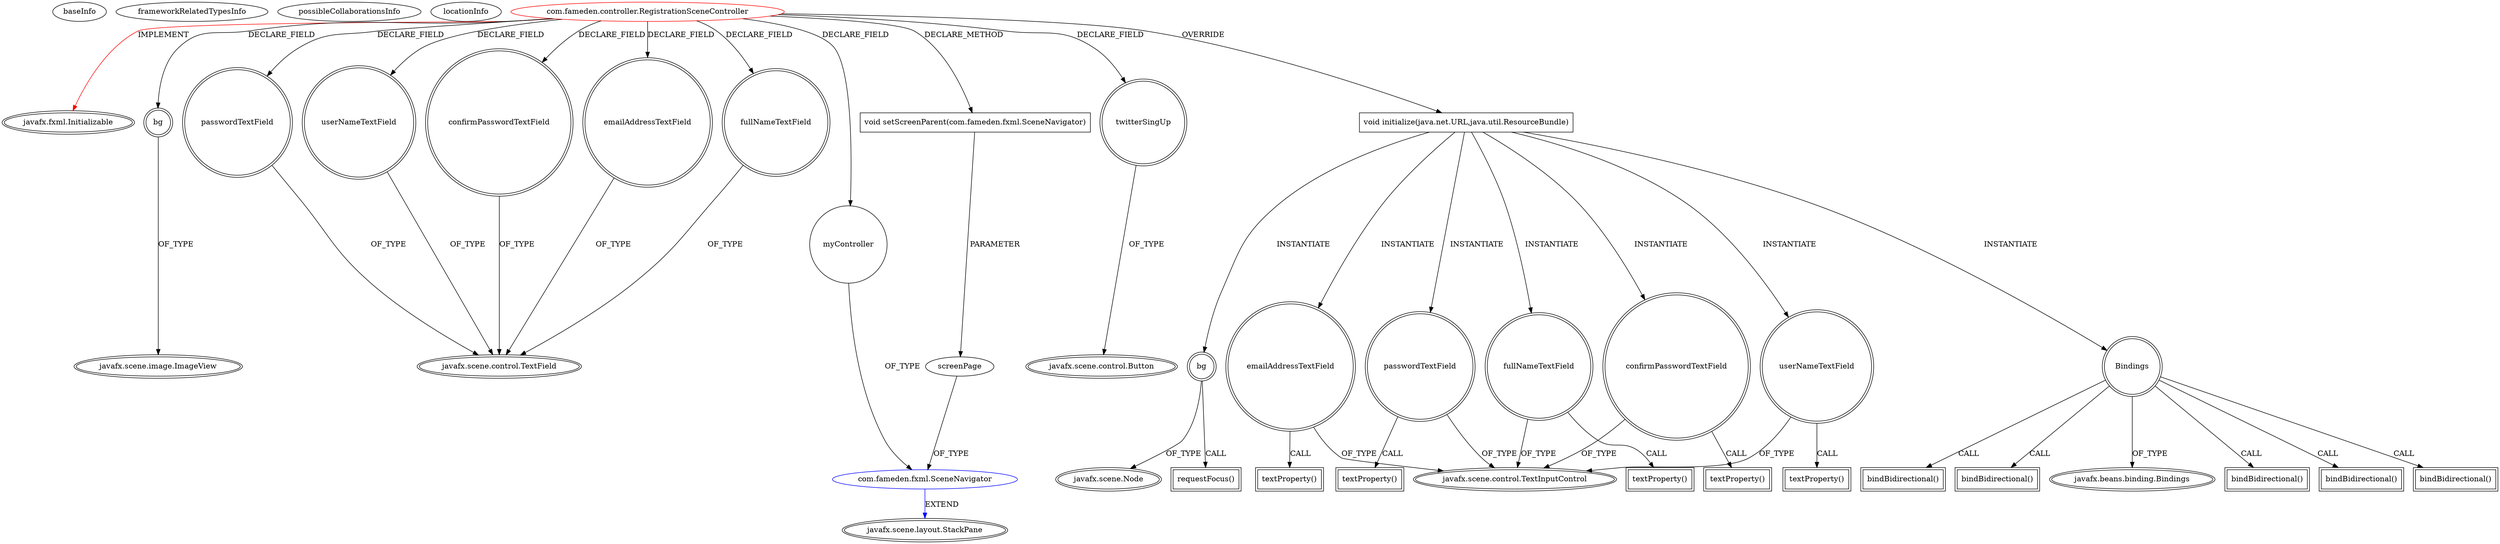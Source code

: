 digraph {
baseInfo[graphId=4004,category="extension_graph",isAnonymous=false,possibleRelation=true]
frameworkRelatedTypesInfo[0="javafx.fxml.Initializable"]
possibleCollaborationsInfo[0="4004~CLIENT_METHOD_DECLARATION-PARAMETER_DECLARATION-FIELD_DECLARATION-~javafx.fxml.Initializable ~javafx.scene.layout.StackPane ~false~false"]
locationInfo[projectName="ravjot28-FameDen",filePath="/ravjot28-FameDen/FameDen-master/src/com/fameden/controller/RegistrationSceneController.java",contextSignature="RegistrationSceneController",graphId="4004"]
0[label="com.fameden.controller.RegistrationSceneController",vertexType="ROOT_CLIENT_CLASS_DECLARATION",isFrameworkType=false,color=red]
1[label="javafx.fxml.Initializable",vertexType="FRAMEWORK_INTERFACE_TYPE",isFrameworkType=true,peripheries=2]
2[label="bg",vertexType="FIELD_DECLARATION",isFrameworkType=true,peripheries=2,shape=circle]
3[label="javafx.scene.image.ImageView",vertexType="FRAMEWORK_CLASS_TYPE",isFrameworkType=true,peripheries=2]
4[label="confirmPasswordTextField",vertexType="FIELD_DECLARATION",isFrameworkType=true,peripheries=2,shape=circle]
5[label="javafx.scene.control.TextField",vertexType="FRAMEWORK_CLASS_TYPE",isFrameworkType=true,peripheries=2]
6[label="emailAddressTextField",vertexType="FIELD_DECLARATION",isFrameworkType=true,peripheries=2,shape=circle]
8[label="fullNameTextField",vertexType="FIELD_DECLARATION",isFrameworkType=true,peripheries=2,shape=circle]
10[label="myController",vertexType="FIELD_DECLARATION",isFrameworkType=false,shape=circle]
11[label="com.fameden.fxml.SceneNavigator",vertexType="REFERENCE_CLIENT_CLASS_DECLARATION",isFrameworkType=false,color=blue]
12[label="javafx.scene.layout.StackPane",vertexType="FRAMEWORK_CLASS_TYPE",isFrameworkType=true,peripheries=2]
13[label="passwordTextField",vertexType="FIELD_DECLARATION",isFrameworkType=true,peripheries=2,shape=circle]
15[label="twitterSingUp",vertexType="FIELD_DECLARATION",isFrameworkType=true,peripheries=2,shape=circle]
16[label="javafx.scene.control.Button",vertexType="FRAMEWORK_CLASS_TYPE",isFrameworkType=true,peripheries=2]
17[label="userNameTextField",vertexType="FIELD_DECLARATION",isFrameworkType=true,peripheries=2,shape=circle]
19[label="void initialize(java.net.URL,java.util.ResourceBundle)",vertexType="OVERRIDING_METHOD_DECLARATION",isFrameworkType=false,shape=box]
20[label="bg",vertexType="VARIABLE_EXPRESION",isFrameworkType=true,peripheries=2,shape=circle]
22[label="javafx.scene.Node",vertexType="FRAMEWORK_CLASS_TYPE",isFrameworkType=true,peripheries=2]
21[label="requestFocus()",vertexType="INSIDE_CALL",isFrameworkType=true,peripheries=2,shape=box]
23[label="Bindings",vertexType="VARIABLE_EXPRESION",isFrameworkType=true,peripheries=2,shape=circle]
25[label="javafx.beans.binding.Bindings",vertexType="FRAMEWORK_CLASS_TYPE",isFrameworkType=true,peripheries=2]
24[label="bindBidirectional()",vertexType="INSIDE_CALL",isFrameworkType=true,peripheries=2,shape=box]
26[label="fullNameTextField",vertexType="VARIABLE_EXPRESION",isFrameworkType=true,peripheries=2,shape=circle]
28[label="javafx.scene.control.TextInputControl",vertexType="FRAMEWORK_CLASS_TYPE",isFrameworkType=true,peripheries=2]
27[label="textProperty()",vertexType="INSIDE_CALL",isFrameworkType=true,peripheries=2,shape=box]
30[label="bindBidirectional()",vertexType="INSIDE_CALL",isFrameworkType=true,peripheries=2,shape=box]
31[label="emailAddressTextField",vertexType="VARIABLE_EXPRESION",isFrameworkType=true,peripheries=2,shape=circle]
32[label="textProperty()",vertexType="INSIDE_CALL",isFrameworkType=true,peripheries=2,shape=box]
35[label="bindBidirectional()",vertexType="INSIDE_CALL",isFrameworkType=true,peripheries=2,shape=box]
36[label="userNameTextField",vertexType="VARIABLE_EXPRESION",isFrameworkType=true,peripheries=2,shape=circle]
37[label="textProperty()",vertexType="INSIDE_CALL",isFrameworkType=true,peripheries=2,shape=box]
40[label="bindBidirectional()",vertexType="INSIDE_CALL",isFrameworkType=true,peripheries=2,shape=box]
41[label="passwordTextField",vertexType="VARIABLE_EXPRESION",isFrameworkType=true,peripheries=2,shape=circle]
42[label="textProperty()",vertexType="INSIDE_CALL",isFrameworkType=true,peripheries=2,shape=box]
45[label="bindBidirectional()",vertexType="INSIDE_CALL",isFrameworkType=true,peripheries=2,shape=box]
46[label="confirmPasswordTextField",vertexType="VARIABLE_EXPRESION",isFrameworkType=true,peripheries=2,shape=circle]
47[label="textProperty()",vertexType="INSIDE_CALL",isFrameworkType=true,peripheries=2,shape=box]
49[label="void setScreenParent(com.fameden.fxml.SceneNavigator)",vertexType="CLIENT_METHOD_DECLARATION",isFrameworkType=false,shape=box]
50[label="screenPage",vertexType="PARAMETER_DECLARATION",isFrameworkType=false]
0->1[label="IMPLEMENT",color=red]
0->2[label="DECLARE_FIELD"]
2->3[label="OF_TYPE"]
0->4[label="DECLARE_FIELD"]
4->5[label="OF_TYPE"]
0->6[label="DECLARE_FIELD"]
6->5[label="OF_TYPE"]
0->8[label="DECLARE_FIELD"]
8->5[label="OF_TYPE"]
0->10[label="DECLARE_FIELD"]
11->12[label="EXTEND",color=blue]
10->11[label="OF_TYPE"]
0->13[label="DECLARE_FIELD"]
13->5[label="OF_TYPE"]
0->15[label="DECLARE_FIELD"]
15->16[label="OF_TYPE"]
0->17[label="DECLARE_FIELD"]
17->5[label="OF_TYPE"]
0->19[label="OVERRIDE"]
19->20[label="INSTANTIATE"]
20->22[label="OF_TYPE"]
20->21[label="CALL"]
19->23[label="INSTANTIATE"]
23->25[label="OF_TYPE"]
23->24[label="CALL"]
19->26[label="INSTANTIATE"]
26->28[label="OF_TYPE"]
26->27[label="CALL"]
23->30[label="CALL"]
19->31[label="INSTANTIATE"]
31->28[label="OF_TYPE"]
31->32[label="CALL"]
23->35[label="CALL"]
19->36[label="INSTANTIATE"]
36->28[label="OF_TYPE"]
36->37[label="CALL"]
23->40[label="CALL"]
19->41[label="INSTANTIATE"]
41->28[label="OF_TYPE"]
41->42[label="CALL"]
23->45[label="CALL"]
19->46[label="INSTANTIATE"]
46->28[label="OF_TYPE"]
46->47[label="CALL"]
0->49[label="DECLARE_METHOD"]
50->11[label="OF_TYPE"]
49->50[label="PARAMETER"]
}
